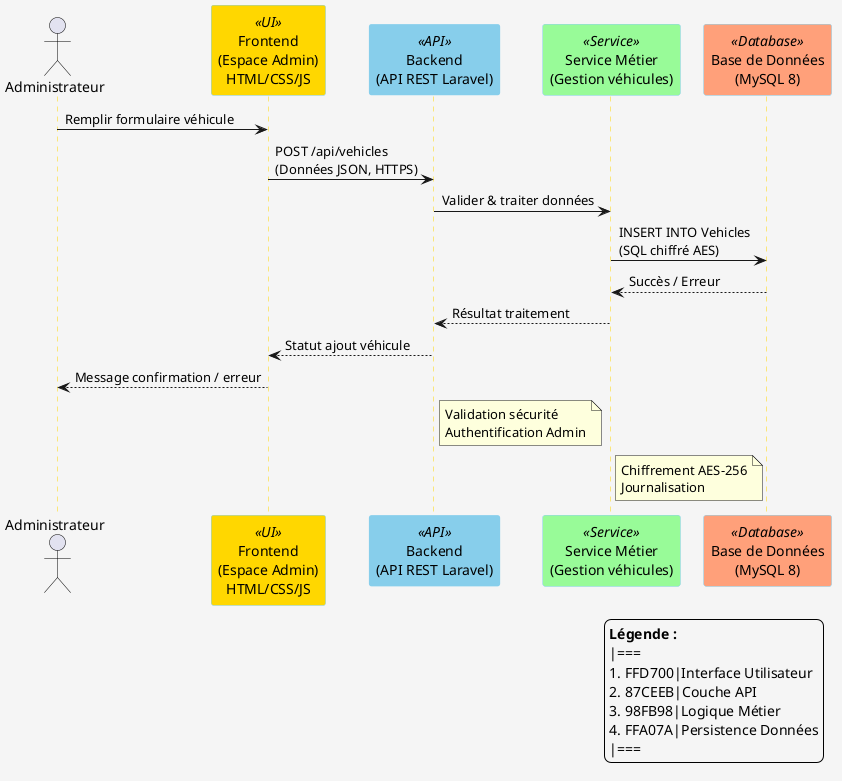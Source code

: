@startuml
skinparam BackgroundColor #F5F5F5
skinparam sequence {
    LifeLineBorderColor #FFD700
    ParticipantBorderColor #87CEEB
    ParticipantBackgroundColor #F5F5F5
    ActorBorderColor #000000
}

actor Administrateur
participant "Frontend\n(Espace Admin)\nHTML/CSS/JS" as Front <<UI>> #FFD700
participant "Backend\n(API REST Laravel)" as Back <<API>> #87CEEB
participant "Service Métier\n(Gestion véhicules)" as Service <<Service>> #98FB98
participant "Base de Données\n(MySQL 8)" as DB <<Database>> #FFA07A

Administrateur -> Front : Remplir formulaire véhicule
Front -> Back : POST /api/vehicles\n(Données JSON, HTTPS)
Back -> Service : Valider & traiter données
Service -> DB : INSERT INTO Vehicles\n(SQL chiffré AES)
DB --> Service : Succès / Erreur
Service --> Back : Résultat traitement
Back --> Front : Statut ajout véhicule
Front --> Administrateur : Message confirmation / erreur

note right of Back
    Validation sécurité
    Authentification Admin
end note

note left of DB
    Chiffrement AES-256
    Journalisation
end note

legend right
    <b>Légende :</b>
    |===
    #FFD700|Interface Utilisateur
    #87CEEB|Couche API
    #98FB98|Logique Métier
    #FFA07A|Persistence Données
    |===
end legend
@enduml
